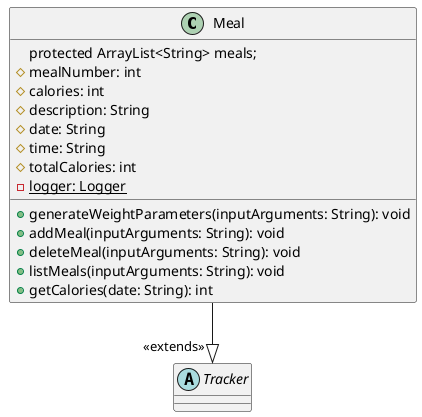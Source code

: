 @startuml
'https://plantuml.com/class-diagram

class Meal

abstract class Tracker {
}

class Meal {
protected ArrayList<String> meals;
    #mealNumber: int
    #calories: int
    #description: String
    #date: String
    #time: String
    #totalCalories: int
    - {static} logger: Logger
    +generateWeightParameters(inputArguments: String): void
    +addMeal(inputArguments: String): void
    +deleteMeal(inputArguments: String): void
    +listMeals(inputArguments: String): void
    +getCalories(date: String): int
}

Meal --|> "<<extends>>" Tracker


@enduml